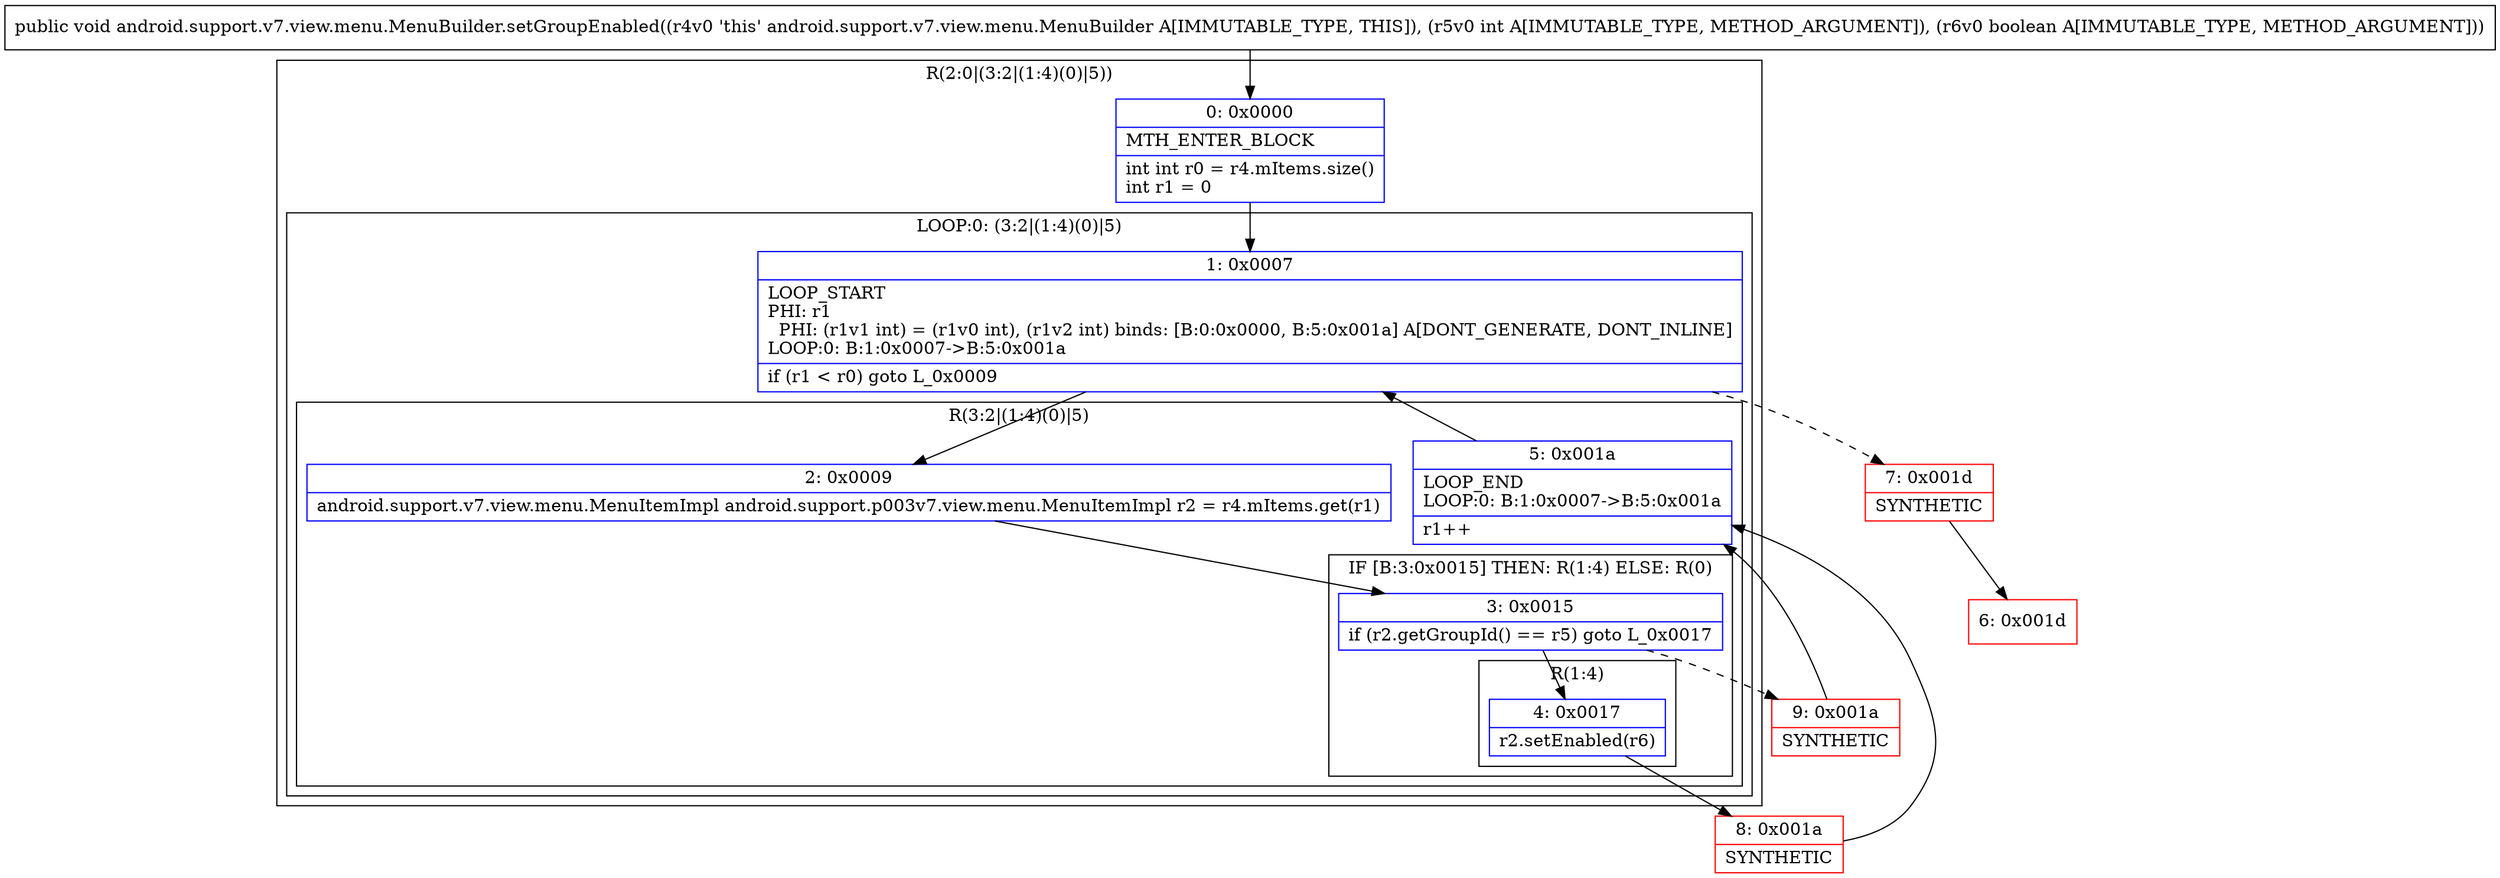 digraph "CFG forandroid.support.v7.view.menu.MenuBuilder.setGroupEnabled(IZ)V" {
subgraph cluster_Region_1454555217 {
label = "R(2:0|(3:2|(1:4)(0)|5))";
node [shape=record,color=blue];
Node_0 [shape=record,label="{0\:\ 0x0000|MTH_ENTER_BLOCK\l|int int r0 = r4.mItems.size()\lint r1 = 0\l}"];
subgraph cluster_LoopRegion_1723711178 {
label = "LOOP:0: (3:2|(1:4)(0)|5)";
node [shape=record,color=blue];
Node_1 [shape=record,label="{1\:\ 0x0007|LOOP_START\lPHI: r1 \l  PHI: (r1v1 int) = (r1v0 int), (r1v2 int) binds: [B:0:0x0000, B:5:0x001a] A[DONT_GENERATE, DONT_INLINE]\lLOOP:0: B:1:0x0007\-\>B:5:0x001a\l|if (r1 \< r0) goto L_0x0009\l}"];
subgraph cluster_Region_1685576596 {
label = "R(3:2|(1:4)(0)|5)";
node [shape=record,color=blue];
Node_2 [shape=record,label="{2\:\ 0x0009|android.support.v7.view.menu.MenuItemImpl android.support.p003v7.view.menu.MenuItemImpl r2 = r4.mItems.get(r1)\l}"];
subgraph cluster_IfRegion_2029457384 {
label = "IF [B:3:0x0015] THEN: R(1:4) ELSE: R(0)";
node [shape=record,color=blue];
Node_3 [shape=record,label="{3\:\ 0x0015|if (r2.getGroupId() == r5) goto L_0x0017\l}"];
subgraph cluster_Region_940042479 {
label = "R(1:4)";
node [shape=record,color=blue];
Node_4 [shape=record,label="{4\:\ 0x0017|r2.setEnabled(r6)\l}"];
}
subgraph cluster_Region_740410651 {
label = "R(0)";
node [shape=record,color=blue];
}
}
Node_5 [shape=record,label="{5\:\ 0x001a|LOOP_END\lLOOP:0: B:1:0x0007\-\>B:5:0x001a\l|r1++\l}"];
}
}
}
Node_6 [shape=record,color=red,label="{6\:\ 0x001d}"];
Node_7 [shape=record,color=red,label="{7\:\ 0x001d|SYNTHETIC\l}"];
Node_8 [shape=record,color=red,label="{8\:\ 0x001a|SYNTHETIC\l}"];
Node_9 [shape=record,color=red,label="{9\:\ 0x001a|SYNTHETIC\l}"];
MethodNode[shape=record,label="{public void android.support.v7.view.menu.MenuBuilder.setGroupEnabled((r4v0 'this' android.support.v7.view.menu.MenuBuilder A[IMMUTABLE_TYPE, THIS]), (r5v0 int A[IMMUTABLE_TYPE, METHOD_ARGUMENT]), (r6v0 boolean A[IMMUTABLE_TYPE, METHOD_ARGUMENT])) }"];
MethodNode -> Node_0;
Node_0 -> Node_1;
Node_1 -> Node_2;
Node_1 -> Node_7[style=dashed];
Node_2 -> Node_3;
Node_3 -> Node_4;
Node_3 -> Node_9[style=dashed];
Node_4 -> Node_8;
Node_5 -> Node_1;
Node_7 -> Node_6;
Node_8 -> Node_5;
Node_9 -> Node_5;
}

